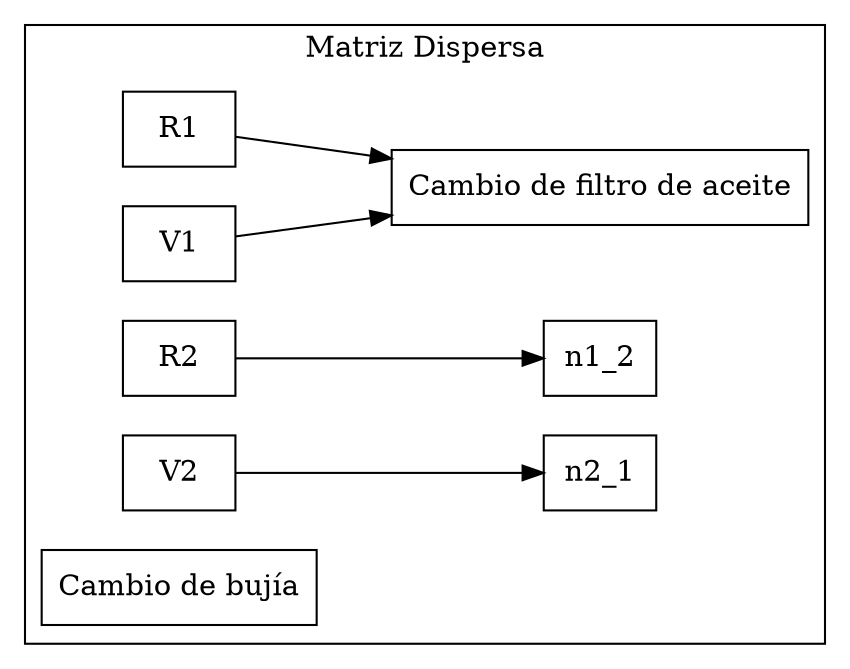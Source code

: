 digraph G {
    node [shape=record];
    rankdir=LR;
    subgraph cluster_0 {
        label = "Matriz Dispersa";
        c1 [label = "R1"];
        c2 [label = "R2"];
        f1 [label = "V1"];
        n1_1 [label = "Cambio de filtro de aceite"];
        f2 [label = "V2"];
        n2_2 [label = "Cambio de bujía"];
        f1 -> n1_1;
        f2 -> n2_1;
        c1 -> n1_1;
        c2 -> n1_2;
    }
}
